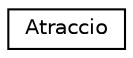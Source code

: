 digraph "Jerarquia Gràfica de la Classe"
{
  edge [fontname="Helvetica",fontsize="10",labelfontname="Helvetica",labelfontsize="10"];
  node [fontname="Helvetica",fontsize="10",shape=record];
  rankdir="LR";
  Node1 [label="Atraccio",height=0.2,width=0.4,color="black", fillcolor="white", style="filled",URL="$classAtraccio.html"];
}
